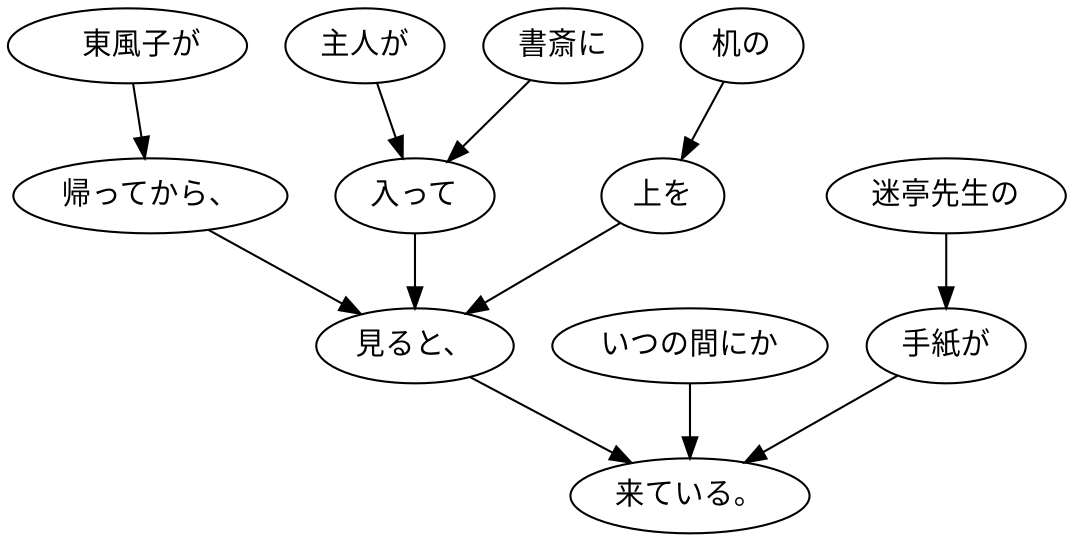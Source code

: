 digraph graph853 {
	node0 [label="　東風子が"];
	node1 [label="帰ってから、"];
	node2 [label="主人が"];
	node3 [label="書斎に"];
	node4 [label="入って"];
	node5 [label="机の"];
	node6 [label="上を"];
	node7 [label="見ると、"];
	node8 [label="いつの間にか"];
	node9 [label="迷亭先生の"];
	node10 [label="手紙が"];
	node11 [label="来ている。"];
	node0 -> node1;
	node1 -> node7;
	node2 -> node4;
	node3 -> node4;
	node4 -> node7;
	node5 -> node6;
	node6 -> node7;
	node7 -> node11;
	node8 -> node11;
	node9 -> node10;
	node10 -> node11;
}
